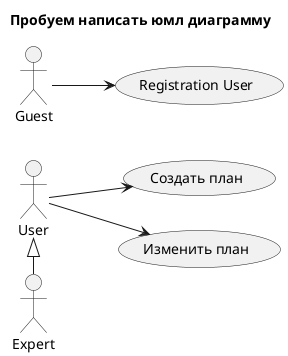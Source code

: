 @startuml
title Пробуем написать юмл диаграмму
left to right direction
actor "Guest" as Guest
usecase "Registration User" as Registration
Guest --> Registration

actor "User" as User
usecase "Создать план" as CreatePlan
User --> CreatePlan
User --> (Изменить план)
actor "Expert" as Expert
Expert -left-|> User
@enduml

